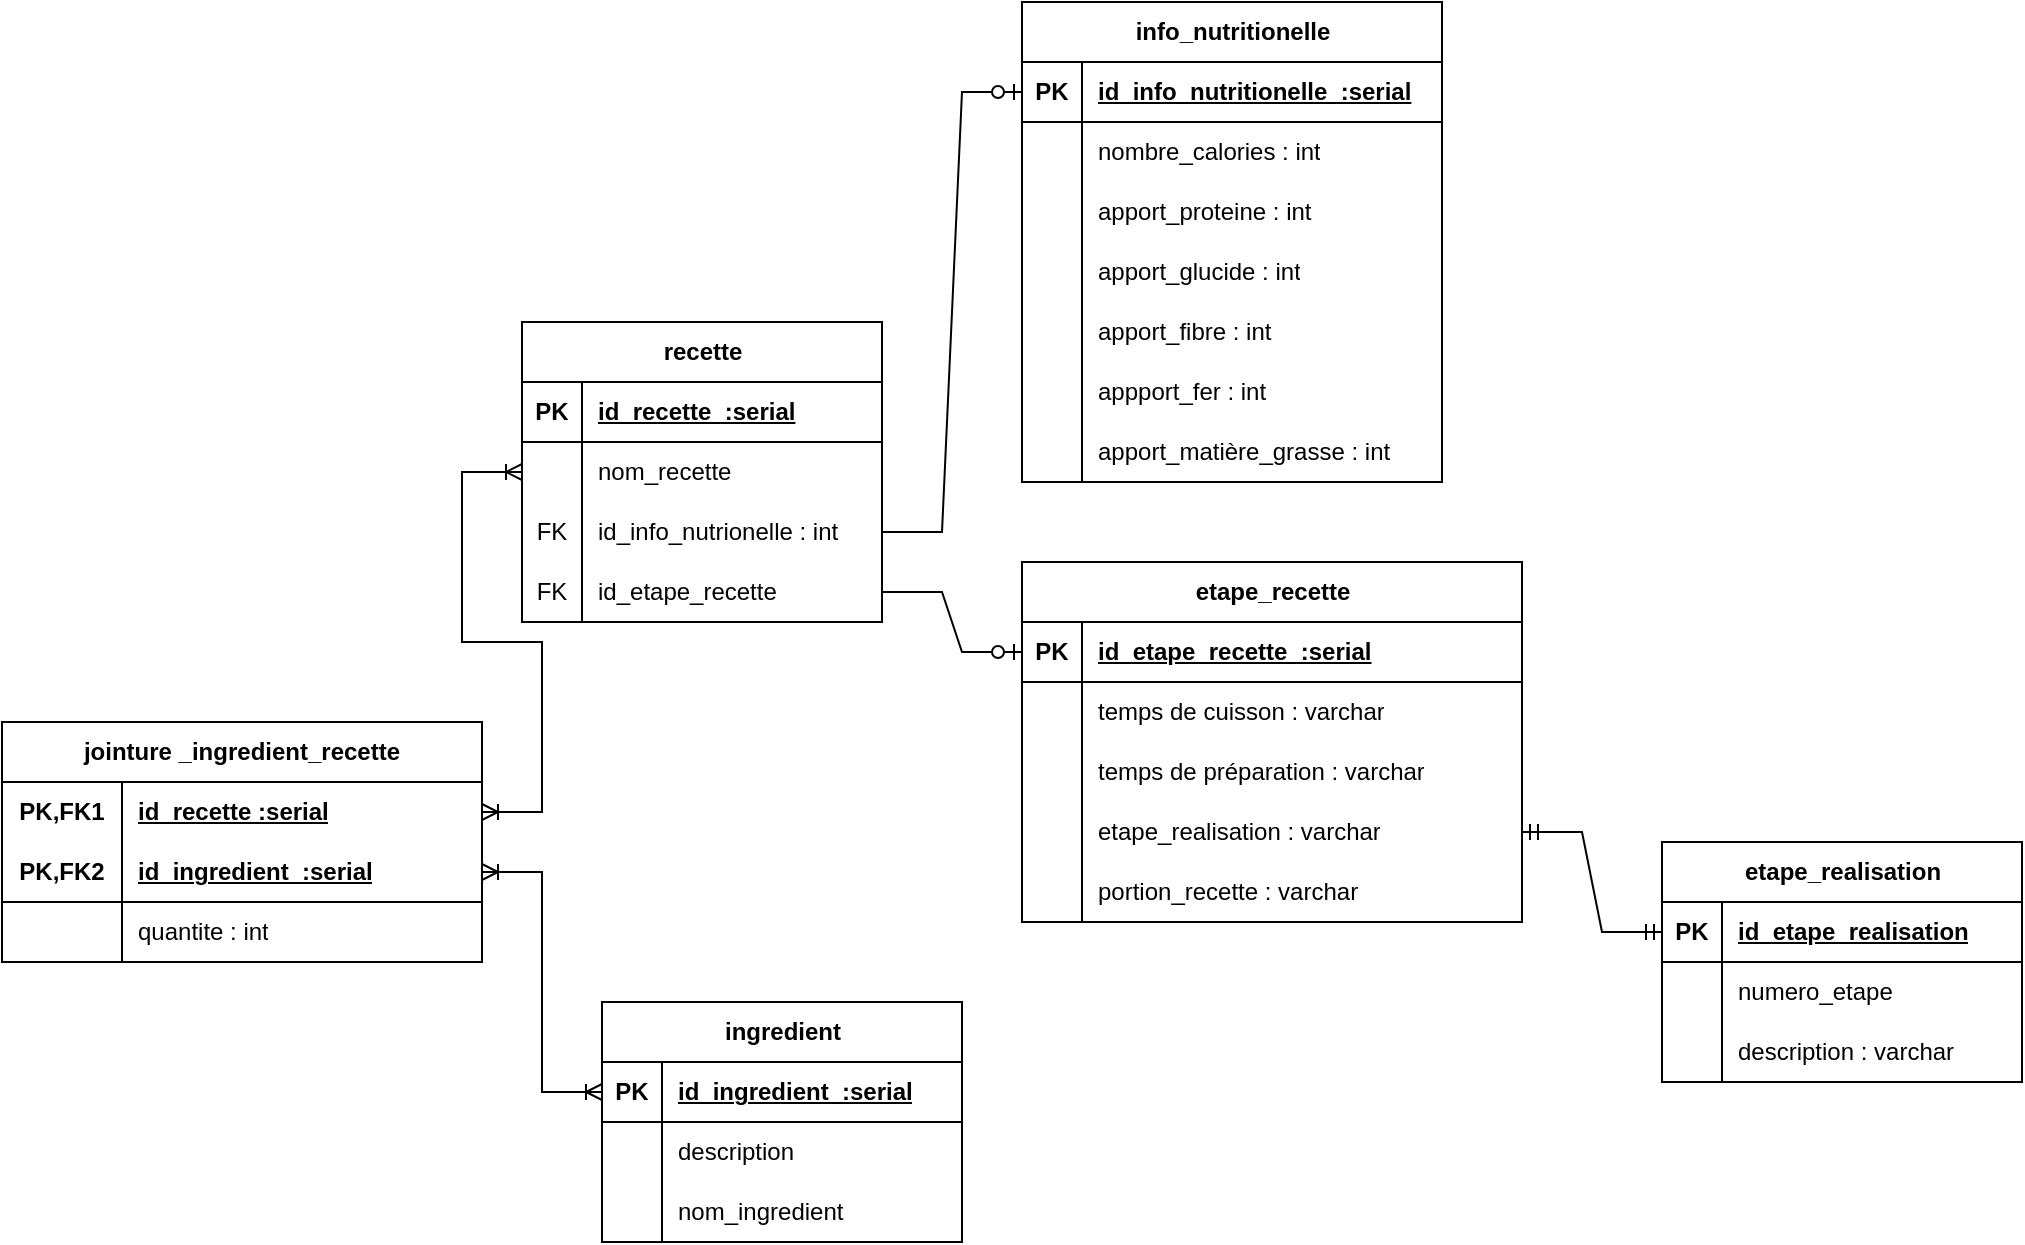 <mxfile version="28.1.2">
  <diagram name="Page-1" id="GXMr-MWppu7x_lRZvztD">
    <mxGraphModel dx="1477" dy="814" grid="1" gridSize="10" guides="1" tooltips="1" connect="1" arrows="1" fold="1" page="1" pageScale="1" pageWidth="827" pageHeight="1169" math="0" shadow="0">
      <root>
        <mxCell id="0" />
        <mxCell id="1" parent="0" />
        <mxCell id="r03oOx5k9p3szPdGt0_0-1" value="recette" style="shape=table;startSize=30;container=1;collapsible=1;childLayout=tableLayout;fixedRows=1;rowLines=0;fontStyle=1;align=center;resizeLast=1;html=1;" parent="1" vertex="1">
          <mxGeometry x="270" y="290" width="180" height="150" as="geometry" />
        </mxCell>
        <mxCell id="r03oOx5k9p3szPdGt0_0-2" value="" style="shape=tableRow;horizontal=0;startSize=0;swimlaneHead=0;swimlaneBody=0;fillColor=none;collapsible=0;dropTarget=0;points=[[0,0.5],[1,0.5]];portConstraint=eastwest;top=0;left=0;right=0;bottom=1;" parent="r03oOx5k9p3szPdGt0_0-1" vertex="1">
          <mxGeometry y="30" width="180" height="30" as="geometry" />
        </mxCell>
        <mxCell id="r03oOx5k9p3szPdGt0_0-3" value="PK" style="shape=partialRectangle;connectable=0;fillColor=none;top=0;left=0;bottom=0;right=0;fontStyle=1;overflow=hidden;whiteSpace=wrap;html=1;" parent="r03oOx5k9p3szPdGt0_0-2" vertex="1">
          <mxGeometry width="30" height="30" as="geometry">
            <mxRectangle width="30" height="30" as="alternateBounds" />
          </mxGeometry>
        </mxCell>
        <mxCell id="r03oOx5k9p3szPdGt0_0-4" value="id_recette&amp;nbsp;&amp;nbsp;:serial" style="shape=partialRectangle;connectable=0;fillColor=none;top=0;left=0;bottom=0;right=0;align=left;spacingLeft=6;fontStyle=5;overflow=hidden;whiteSpace=wrap;html=1;" parent="r03oOx5k9p3szPdGt0_0-2" vertex="1">
          <mxGeometry x="30" width="150" height="30" as="geometry">
            <mxRectangle width="150" height="30" as="alternateBounds" />
          </mxGeometry>
        </mxCell>
        <mxCell id="r03oOx5k9p3szPdGt0_0-5" value="" style="shape=tableRow;horizontal=0;startSize=0;swimlaneHead=0;swimlaneBody=0;fillColor=none;collapsible=0;dropTarget=0;points=[[0,0.5],[1,0.5]];portConstraint=eastwest;top=0;left=0;right=0;bottom=0;" parent="r03oOx5k9p3szPdGt0_0-1" vertex="1">
          <mxGeometry y="60" width="180" height="30" as="geometry" />
        </mxCell>
        <mxCell id="r03oOx5k9p3szPdGt0_0-6" value="" style="shape=partialRectangle;connectable=0;fillColor=none;top=0;left=0;bottom=0;right=0;editable=1;overflow=hidden;whiteSpace=wrap;html=1;" parent="r03oOx5k9p3szPdGt0_0-5" vertex="1">
          <mxGeometry width="30" height="30" as="geometry">
            <mxRectangle width="30" height="30" as="alternateBounds" />
          </mxGeometry>
        </mxCell>
        <mxCell id="r03oOx5k9p3szPdGt0_0-7" value="nom_recette" style="shape=partialRectangle;connectable=0;fillColor=none;top=0;left=0;bottom=0;right=0;align=left;spacingLeft=6;overflow=hidden;whiteSpace=wrap;html=1;" parent="r03oOx5k9p3szPdGt0_0-5" vertex="1">
          <mxGeometry x="30" width="150" height="30" as="geometry">
            <mxRectangle width="150" height="30" as="alternateBounds" />
          </mxGeometry>
        </mxCell>
        <mxCell id="r03oOx5k9p3szPdGt0_0-8" value="" style="shape=tableRow;horizontal=0;startSize=0;swimlaneHead=0;swimlaneBody=0;fillColor=none;collapsible=0;dropTarget=0;points=[[0,0.5],[1,0.5]];portConstraint=eastwest;top=0;left=0;right=0;bottom=0;" parent="r03oOx5k9p3szPdGt0_0-1" vertex="1">
          <mxGeometry y="90" width="180" height="30" as="geometry" />
        </mxCell>
        <mxCell id="r03oOx5k9p3szPdGt0_0-9" value="FK" style="shape=partialRectangle;connectable=0;fillColor=none;top=0;left=0;bottom=0;right=0;editable=1;overflow=hidden;whiteSpace=wrap;html=1;" parent="r03oOx5k9p3szPdGt0_0-8" vertex="1">
          <mxGeometry width="30" height="30" as="geometry">
            <mxRectangle width="30" height="30" as="alternateBounds" />
          </mxGeometry>
        </mxCell>
        <mxCell id="r03oOx5k9p3szPdGt0_0-10" value="id_info_nutrionelle : int" style="shape=partialRectangle;connectable=0;fillColor=none;top=0;left=0;bottom=0;right=0;align=left;spacingLeft=6;overflow=hidden;whiteSpace=wrap;html=1;" parent="r03oOx5k9p3szPdGt0_0-8" vertex="1">
          <mxGeometry x="30" width="150" height="30" as="geometry">
            <mxRectangle width="150" height="30" as="alternateBounds" />
          </mxGeometry>
        </mxCell>
        <mxCell id="r03oOx5k9p3szPdGt0_0-11" value="" style="shape=tableRow;horizontal=0;startSize=0;swimlaneHead=0;swimlaneBody=0;fillColor=none;collapsible=0;dropTarget=0;points=[[0,0.5],[1,0.5]];portConstraint=eastwest;top=0;left=0;right=0;bottom=0;" parent="r03oOx5k9p3szPdGt0_0-1" vertex="1">
          <mxGeometry y="120" width="180" height="30" as="geometry" />
        </mxCell>
        <mxCell id="r03oOx5k9p3szPdGt0_0-12" value="FK" style="shape=partialRectangle;connectable=0;fillColor=none;top=0;left=0;bottom=0;right=0;editable=1;overflow=hidden;whiteSpace=wrap;html=1;" parent="r03oOx5k9p3szPdGt0_0-11" vertex="1">
          <mxGeometry width="30" height="30" as="geometry">
            <mxRectangle width="30" height="30" as="alternateBounds" />
          </mxGeometry>
        </mxCell>
        <mxCell id="r03oOx5k9p3szPdGt0_0-13" value="id_etape_recette" style="shape=partialRectangle;connectable=0;fillColor=none;top=0;left=0;bottom=0;right=0;align=left;spacingLeft=6;overflow=hidden;whiteSpace=wrap;html=1;" parent="r03oOx5k9p3szPdGt0_0-11" vertex="1">
          <mxGeometry x="30" width="150" height="30" as="geometry">
            <mxRectangle width="150" height="30" as="alternateBounds" />
          </mxGeometry>
        </mxCell>
        <mxCell id="r03oOx5k9p3szPdGt0_0-14" value="info_nutritionelle" style="shape=table;startSize=30;container=1;collapsible=1;childLayout=tableLayout;fixedRows=1;rowLines=0;fontStyle=1;align=center;resizeLast=1;html=1;" parent="1" vertex="1">
          <mxGeometry x="520" y="130" width="210" height="240" as="geometry" />
        </mxCell>
        <mxCell id="r03oOx5k9p3szPdGt0_0-15" value="" style="shape=tableRow;horizontal=0;startSize=0;swimlaneHead=0;swimlaneBody=0;fillColor=none;collapsible=0;dropTarget=0;points=[[0,0.5],[1,0.5]];portConstraint=eastwest;top=0;left=0;right=0;bottom=1;" parent="r03oOx5k9p3szPdGt0_0-14" vertex="1">
          <mxGeometry y="30" width="210" height="30" as="geometry" />
        </mxCell>
        <mxCell id="r03oOx5k9p3szPdGt0_0-16" value="PK" style="shape=partialRectangle;connectable=0;fillColor=none;top=0;left=0;bottom=0;right=0;fontStyle=1;overflow=hidden;whiteSpace=wrap;html=1;" parent="r03oOx5k9p3szPdGt0_0-15" vertex="1">
          <mxGeometry width="30" height="30" as="geometry">
            <mxRectangle width="30" height="30" as="alternateBounds" />
          </mxGeometry>
        </mxCell>
        <mxCell id="r03oOx5k9p3szPdGt0_0-17" value="id_info_nutritionelle&amp;nbsp;&amp;nbsp;:serial" style="shape=partialRectangle;connectable=0;fillColor=none;top=0;left=0;bottom=0;right=0;align=left;spacingLeft=6;fontStyle=5;overflow=hidden;whiteSpace=wrap;html=1;" parent="r03oOx5k9p3szPdGt0_0-15" vertex="1">
          <mxGeometry x="30" width="180" height="30" as="geometry">
            <mxRectangle width="180" height="30" as="alternateBounds" />
          </mxGeometry>
        </mxCell>
        <mxCell id="r03oOx5k9p3szPdGt0_0-18" value="" style="shape=tableRow;horizontal=0;startSize=0;swimlaneHead=0;swimlaneBody=0;fillColor=none;collapsible=0;dropTarget=0;points=[[0,0.5],[1,0.5]];portConstraint=eastwest;top=0;left=0;right=0;bottom=0;" parent="r03oOx5k9p3szPdGt0_0-14" vertex="1">
          <mxGeometry y="60" width="210" height="30" as="geometry" />
        </mxCell>
        <mxCell id="r03oOx5k9p3szPdGt0_0-19" value="" style="shape=partialRectangle;connectable=0;fillColor=none;top=0;left=0;bottom=0;right=0;editable=1;overflow=hidden;whiteSpace=wrap;html=1;" parent="r03oOx5k9p3szPdGt0_0-18" vertex="1">
          <mxGeometry width="30" height="30" as="geometry">
            <mxRectangle width="30" height="30" as="alternateBounds" />
          </mxGeometry>
        </mxCell>
        <mxCell id="r03oOx5k9p3szPdGt0_0-20" value="nombre_calories : int" style="shape=partialRectangle;connectable=0;fillColor=none;top=0;left=0;bottom=0;right=0;align=left;spacingLeft=6;overflow=hidden;whiteSpace=wrap;html=1;" parent="r03oOx5k9p3szPdGt0_0-18" vertex="1">
          <mxGeometry x="30" width="180" height="30" as="geometry">
            <mxRectangle width="180" height="30" as="alternateBounds" />
          </mxGeometry>
        </mxCell>
        <mxCell id="r03oOx5k9p3szPdGt0_0-21" value="" style="shape=tableRow;horizontal=0;startSize=0;swimlaneHead=0;swimlaneBody=0;fillColor=none;collapsible=0;dropTarget=0;points=[[0,0.5],[1,0.5]];portConstraint=eastwest;top=0;left=0;right=0;bottom=0;" parent="r03oOx5k9p3szPdGt0_0-14" vertex="1">
          <mxGeometry y="90" width="210" height="30" as="geometry" />
        </mxCell>
        <mxCell id="r03oOx5k9p3szPdGt0_0-22" value="" style="shape=partialRectangle;connectable=0;fillColor=none;top=0;left=0;bottom=0;right=0;editable=1;overflow=hidden;whiteSpace=wrap;html=1;" parent="r03oOx5k9p3szPdGt0_0-21" vertex="1">
          <mxGeometry width="30" height="30" as="geometry">
            <mxRectangle width="30" height="30" as="alternateBounds" />
          </mxGeometry>
        </mxCell>
        <mxCell id="r03oOx5k9p3szPdGt0_0-23" value="apport_proteine : int" style="shape=partialRectangle;connectable=0;fillColor=none;top=0;left=0;bottom=0;right=0;align=left;spacingLeft=6;overflow=hidden;whiteSpace=wrap;html=1;" parent="r03oOx5k9p3szPdGt0_0-21" vertex="1">
          <mxGeometry x="30" width="180" height="30" as="geometry">
            <mxRectangle width="180" height="30" as="alternateBounds" />
          </mxGeometry>
        </mxCell>
        <mxCell id="r03oOx5k9p3szPdGt0_0-24" value="" style="shape=tableRow;horizontal=0;startSize=0;swimlaneHead=0;swimlaneBody=0;fillColor=none;collapsible=0;dropTarget=0;points=[[0,0.5],[1,0.5]];portConstraint=eastwest;top=0;left=0;right=0;bottom=0;" parent="r03oOx5k9p3szPdGt0_0-14" vertex="1">
          <mxGeometry y="120" width="210" height="30" as="geometry" />
        </mxCell>
        <mxCell id="r03oOx5k9p3szPdGt0_0-25" value="" style="shape=partialRectangle;connectable=0;fillColor=none;top=0;left=0;bottom=0;right=0;editable=1;overflow=hidden;whiteSpace=wrap;html=1;" parent="r03oOx5k9p3szPdGt0_0-24" vertex="1">
          <mxGeometry width="30" height="30" as="geometry">
            <mxRectangle width="30" height="30" as="alternateBounds" />
          </mxGeometry>
        </mxCell>
        <mxCell id="r03oOx5k9p3szPdGt0_0-26" value="apport_glucide : int" style="shape=partialRectangle;connectable=0;fillColor=none;top=0;left=0;bottom=0;right=0;align=left;spacingLeft=6;overflow=hidden;whiteSpace=wrap;html=1;" parent="r03oOx5k9p3szPdGt0_0-24" vertex="1">
          <mxGeometry x="30" width="180" height="30" as="geometry">
            <mxRectangle width="180" height="30" as="alternateBounds" />
          </mxGeometry>
        </mxCell>
        <mxCell id="r03oOx5k9p3szPdGt0_0-27" style="shape=tableRow;horizontal=0;startSize=0;swimlaneHead=0;swimlaneBody=0;fillColor=none;collapsible=0;dropTarget=0;points=[[0,0.5],[1,0.5]];portConstraint=eastwest;top=0;left=0;right=0;bottom=0;" parent="r03oOx5k9p3szPdGt0_0-14" vertex="1">
          <mxGeometry y="150" width="210" height="30" as="geometry" />
        </mxCell>
        <mxCell id="r03oOx5k9p3szPdGt0_0-28" style="shape=partialRectangle;connectable=0;fillColor=none;top=0;left=0;bottom=0;right=0;editable=1;overflow=hidden;whiteSpace=wrap;html=1;" parent="r03oOx5k9p3szPdGt0_0-27" vertex="1">
          <mxGeometry width="30" height="30" as="geometry">
            <mxRectangle width="30" height="30" as="alternateBounds" />
          </mxGeometry>
        </mxCell>
        <mxCell id="r03oOx5k9p3szPdGt0_0-29" value="apport_fibre : int" style="shape=partialRectangle;connectable=0;fillColor=none;top=0;left=0;bottom=0;right=0;align=left;spacingLeft=6;overflow=hidden;whiteSpace=wrap;html=1;" parent="r03oOx5k9p3szPdGt0_0-27" vertex="1">
          <mxGeometry x="30" width="180" height="30" as="geometry">
            <mxRectangle width="180" height="30" as="alternateBounds" />
          </mxGeometry>
        </mxCell>
        <mxCell id="r03oOx5k9p3szPdGt0_0-30" style="shape=tableRow;horizontal=0;startSize=0;swimlaneHead=0;swimlaneBody=0;fillColor=none;collapsible=0;dropTarget=0;points=[[0,0.5],[1,0.5]];portConstraint=eastwest;top=0;left=0;right=0;bottom=0;" parent="r03oOx5k9p3szPdGt0_0-14" vertex="1">
          <mxGeometry y="180" width="210" height="30" as="geometry" />
        </mxCell>
        <mxCell id="r03oOx5k9p3szPdGt0_0-31" style="shape=partialRectangle;connectable=0;fillColor=none;top=0;left=0;bottom=0;right=0;editable=1;overflow=hidden;whiteSpace=wrap;html=1;" parent="r03oOx5k9p3szPdGt0_0-30" vertex="1">
          <mxGeometry width="30" height="30" as="geometry">
            <mxRectangle width="30" height="30" as="alternateBounds" />
          </mxGeometry>
        </mxCell>
        <mxCell id="r03oOx5k9p3szPdGt0_0-32" value="appport_fer : int" style="shape=partialRectangle;connectable=0;fillColor=none;top=0;left=0;bottom=0;right=0;align=left;spacingLeft=6;overflow=hidden;whiteSpace=wrap;html=1;" parent="r03oOx5k9p3szPdGt0_0-30" vertex="1">
          <mxGeometry x="30" width="180" height="30" as="geometry">
            <mxRectangle width="180" height="30" as="alternateBounds" />
          </mxGeometry>
        </mxCell>
        <mxCell id="r03oOx5k9p3szPdGt0_0-33" style="shape=tableRow;horizontal=0;startSize=0;swimlaneHead=0;swimlaneBody=0;fillColor=none;collapsible=0;dropTarget=0;points=[[0,0.5],[1,0.5]];portConstraint=eastwest;top=0;left=0;right=0;bottom=0;" parent="r03oOx5k9p3szPdGt0_0-14" vertex="1">
          <mxGeometry y="210" width="210" height="30" as="geometry" />
        </mxCell>
        <mxCell id="r03oOx5k9p3szPdGt0_0-34" style="shape=partialRectangle;connectable=0;fillColor=none;top=0;left=0;bottom=0;right=0;editable=1;overflow=hidden;whiteSpace=wrap;html=1;" parent="r03oOx5k9p3szPdGt0_0-33" vertex="1">
          <mxGeometry width="30" height="30" as="geometry">
            <mxRectangle width="30" height="30" as="alternateBounds" />
          </mxGeometry>
        </mxCell>
        <mxCell id="r03oOx5k9p3szPdGt0_0-35" value="apport_matière_grasse : int" style="shape=partialRectangle;connectable=0;fillColor=none;top=0;left=0;bottom=0;right=0;align=left;spacingLeft=6;overflow=hidden;whiteSpace=wrap;html=1;" parent="r03oOx5k9p3szPdGt0_0-33" vertex="1">
          <mxGeometry x="30" width="180" height="30" as="geometry">
            <mxRectangle width="180" height="30" as="alternateBounds" />
          </mxGeometry>
        </mxCell>
        <mxCell id="r03oOx5k9p3szPdGt0_0-36" value="ingredient" style="shape=table;startSize=30;container=1;collapsible=1;childLayout=tableLayout;fixedRows=1;rowLines=0;fontStyle=1;align=center;resizeLast=1;html=1;" parent="1" vertex="1">
          <mxGeometry x="310" y="630" width="180" height="120" as="geometry" />
        </mxCell>
        <mxCell id="r03oOx5k9p3szPdGt0_0-37" value="" style="shape=tableRow;horizontal=0;startSize=0;swimlaneHead=0;swimlaneBody=0;fillColor=none;collapsible=0;dropTarget=0;points=[[0,0.5],[1,0.5]];portConstraint=eastwest;top=0;left=0;right=0;bottom=1;" parent="r03oOx5k9p3szPdGt0_0-36" vertex="1">
          <mxGeometry y="30" width="180" height="30" as="geometry" />
        </mxCell>
        <mxCell id="r03oOx5k9p3szPdGt0_0-38" value="PK" style="shape=partialRectangle;connectable=0;fillColor=none;top=0;left=0;bottom=0;right=0;fontStyle=1;overflow=hidden;whiteSpace=wrap;html=1;" parent="r03oOx5k9p3szPdGt0_0-37" vertex="1">
          <mxGeometry width="30" height="30" as="geometry">
            <mxRectangle width="30" height="30" as="alternateBounds" />
          </mxGeometry>
        </mxCell>
        <mxCell id="r03oOx5k9p3szPdGt0_0-39" value="id_ingredient&amp;nbsp;&amp;nbsp;:serial" style="shape=partialRectangle;connectable=0;fillColor=none;top=0;left=0;bottom=0;right=0;align=left;spacingLeft=6;fontStyle=5;overflow=hidden;whiteSpace=wrap;html=1;" parent="r03oOx5k9p3szPdGt0_0-37" vertex="1">
          <mxGeometry x="30" width="150" height="30" as="geometry">
            <mxRectangle width="150" height="30" as="alternateBounds" />
          </mxGeometry>
        </mxCell>
        <mxCell id="r03oOx5k9p3szPdGt0_0-43" value="" style="shape=tableRow;horizontal=0;startSize=0;swimlaneHead=0;swimlaneBody=0;fillColor=none;collapsible=0;dropTarget=0;points=[[0,0.5],[1,0.5]];portConstraint=eastwest;top=0;left=0;right=0;bottom=0;" parent="r03oOx5k9p3szPdGt0_0-36" vertex="1">
          <mxGeometry y="60" width="180" height="30" as="geometry" />
        </mxCell>
        <mxCell id="r03oOx5k9p3szPdGt0_0-44" value="" style="shape=partialRectangle;connectable=0;fillColor=none;top=0;left=0;bottom=0;right=0;editable=1;overflow=hidden;whiteSpace=wrap;html=1;" parent="r03oOx5k9p3szPdGt0_0-43" vertex="1">
          <mxGeometry width="30" height="30" as="geometry">
            <mxRectangle width="30" height="30" as="alternateBounds" />
          </mxGeometry>
        </mxCell>
        <mxCell id="r03oOx5k9p3szPdGt0_0-45" value="description" style="shape=partialRectangle;connectable=0;fillColor=none;top=0;left=0;bottom=0;right=0;align=left;spacingLeft=6;overflow=hidden;whiteSpace=wrap;html=1;" parent="r03oOx5k9p3szPdGt0_0-43" vertex="1">
          <mxGeometry x="30" width="150" height="30" as="geometry">
            <mxRectangle width="150" height="30" as="alternateBounds" />
          </mxGeometry>
        </mxCell>
        <mxCell id="r03oOx5k9p3szPdGt0_0-46" value="" style="shape=tableRow;horizontal=0;startSize=0;swimlaneHead=0;swimlaneBody=0;fillColor=none;collapsible=0;dropTarget=0;points=[[0,0.5],[1,0.5]];portConstraint=eastwest;top=0;left=0;right=0;bottom=0;" parent="r03oOx5k9p3szPdGt0_0-36" vertex="1">
          <mxGeometry y="90" width="180" height="30" as="geometry" />
        </mxCell>
        <mxCell id="r03oOx5k9p3szPdGt0_0-47" value="" style="shape=partialRectangle;connectable=0;fillColor=none;top=0;left=0;bottom=0;right=0;editable=1;overflow=hidden;whiteSpace=wrap;html=1;" parent="r03oOx5k9p3szPdGt0_0-46" vertex="1">
          <mxGeometry width="30" height="30" as="geometry">
            <mxRectangle width="30" height="30" as="alternateBounds" />
          </mxGeometry>
        </mxCell>
        <mxCell id="r03oOx5k9p3szPdGt0_0-48" value="nom_ingredient" style="shape=partialRectangle;connectable=0;fillColor=none;top=0;left=0;bottom=0;right=0;align=left;spacingLeft=6;overflow=hidden;whiteSpace=wrap;html=1;" parent="r03oOx5k9p3szPdGt0_0-46" vertex="1">
          <mxGeometry x="30" width="150" height="30" as="geometry">
            <mxRectangle width="150" height="30" as="alternateBounds" />
          </mxGeometry>
        </mxCell>
        <mxCell id="r03oOx5k9p3szPdGt0_0-52" value="etape_recette" style="shape=table;startSize=30;container=1;collapsible=1;childLayout=tableLayout;fixedRows=1;rowLines=0;fontStyle=1;align=center;resizeLast=1;html=1;" parent="1" vertex="1">
          <mxGeometry x="520" y="410" width="250" height="180" as="geometry" />
        </mxCell>
        <mxCell id="r03oOx5k9p3szPdGt0_0-53" value="" style="shape=tableRow;horizontal=0;startSize=0;swimlaneHead=0;swimlaneBody=0;fillColor=none;collapsible=0;dropTarget=0;points=[[0,0.5],[1,0.5]];portConstraint=eastwest;top=0;left=0;right=0;bottom=1;" parent="r03oOx5k9p3szPdGt0_0-52" vertex="1">
          <mxGeometry y="30" width="250" height="30" as="geometry" />
        </mxCell>
        <mxCell id="r03oOx5k9p3szPdGt0_0-54" value="PK" style="shape=partialRectangle;connectable=0;fillColor=none;top=0;left=0;bottom=0;right=0;fontStyle=1;overflow=hidden;whiteSpace=wrap;html=1;" parent="r03oOx5k9p3szPdGt0_0-53" vertex="1">
          <mxGeometry width="30" height="30" as="geometry">
            <mxRectangle width="30" height="30" as="alternateBounds" />
          </mxGeometry>
        </mxCell>
        <mxCell id="r03oOx5k9p3szPdGt0_0-55" value="id_etape_recette&amp;nbsp;&amp;nbsp;:serial" style="shape=partialRectangle;connectable=0;fillColor=none;top=0;left=0;bottom=0;right=0;align=left;spacingLeft=6;fontStyle=5;overflow=hidden;whiteSpace=wrap;html=1;" parent="r03oOx5k9p3szPdGt0_0-53" vertex="1">
          <mxGeometry x="30" width="220" height="30" as="geometry">
            <mxRectangle width="220" height="30" as="alternateBounds" />
          </mxGeometry>
        </mxCell>
        <mxCell id="r03oOx5k9p3szPdGt0_0-59" value="" style="shape=tableRow;horizontal=0;startSize=0;swimlaneHead=0;swimlaneBody=0;fillColor=none;collapsible=0;dropTarget=0;points=[[0,0.5],[1,0.5]];portConstraint=eastwest;top=0;left=0;right=0;bottom=0;" parent="r03oOx5k9p3szPdGt0_0-52" vertex="1">
          <mxGeometry y="60" width="250" height="30" as="geometry" />
        </mxCell>
        <mxCell id="r03oOx5k9p3szPdGt0_0-60" value="" style="shape=partialRectangle;connectable=0;fillColor=none;top=0;left=0;bottom=0;right=0;editable=1;overflow=hidden;whiteSpace=wrap;html=1;" parent="r03oOx5k9p3szPdGt0_0-59" vertex="1">
          <mxGeometry width="30" height="30" as="geometry">
            <mxRectangle width="30" height="30" as="alternateBounds" />
          </mxGeometry>
        </mxCell>
        <mxCell id="r03oOx5k9p3szPdGt0_0-61" value="temps de cuisson : varchar" style="shape=partialRectangle;connectable=0;fillColor=none;top=0;left=0;bottom=0;right=0;align=left;spacingLeft=6;overflow=hidden;whiteSpace=wrap;html=1;" parent="r03oOx5k9p3szPdGt0_0-59" vertex="1">
          <mxGeometry x="30" width="220" height="30" as="geometry">
            <mxRectangle width="220" height="30" as="alternateBounds" />
          </mxGeometry>
        </mxCell>
        <mxCell id="r03oOx5k9p3szPdGt0_0-77" style="shape=tableRow;horizontal=0;startSize=0;swimlaneHead=0;swimlaneBody=0;fillColor=none;collapsible=0;dropTarget=0;points=[[0,0.5],[1,0.5]];portConstraint=eastwest;top=0;left=0;right=0;bottom=0;" parent="r03oOx5k9p3szPdGt0_0-52" vertex="1">
          <mxGeometry y="90" width="250" height="30" as="geometry" />
        </mxCell>
        <mxCell id="r03oOx5k9p3szPdGt0_0-78" style="shape=partialRectangle;connectable=0;fillColor=none;top=0;left=0;bottom=0;right=0;editable=1;overflow=hidden;whiteSpace=wrap;html=1;" parent="r03oOx5k9p3szPdGt0_0-77" vertex="1">
          <mxGeometry width="30" height="30" as="geometry">
            <mxRectangle width="30" height="30" as="alternateBounds" />
          </mxGeometry>
        </mxCell>
        <mxCell id="r03oOx5k9p3szPdGt0_0-79" value="temps de préparation : varchar" style="shape=partialRectangle;connectable=0;fillColor=none;top=0;left=0;bottom=0;right=0;align=left;spacingLeft=6;overflow=hidden;whiteSpace=wrap;html=1;" parent="r03oOx5k9p3szPdGt0_0-77" vertex="1">
          <mxGeometry x="30" width="220" height="30" as="geometry">
            <mxRectangle width="220" height="30" as="alternateBounds" />
          </mxGeometry>
        </mxCell>
        <mxCell id="r03oOx5k9p3szPdGt0_0-62" value="" style="shape=tableRow;horizontal=0;startSize=0;swimlaneHead=0;swimlaneBody=0;fillColor=none;collapsible=0;dropTarget=0;points=[[0,0.5],[1,0.5]];portConstraint=eastwest;top=0;left=0;right=0;bottom=0;" parent="r03oOx5k9p3szPdGt0_0-52" vertex="1">
          <mxGeometry y="120" width="250" height="30" as="geometry" />
        </mxCell>
        <mxCell id="r03oOx5k9p3szPdGt0_0-63" value="" style="shape=partialRectangle;connectable=0;fillColor=none;top=0;left=0;bottom=0;right=0;editable=1;overflow=hidden;whiteSpace=wrap;html=1;" parent="r03oOx5k9p3szPdGt0_0-62" vertex="1">
          <mxGeometry width="30" height="30" as="geometry">
            <mxRectangle width="30" height="30" as="alternateBounds" />
          </mxGeometry>
        </mxCell>
        <mxCell id="r03oOx5k9p3szPdGt0_0-64" value="etape_realisation : varchar" style="shape=partialRectangle;connectable=0;fillColor=none;top=0;left=0;bottom=0;right=0;align=left;spacingLeft=6;overflow=hidden;whiteSpace=wrap;html=1;" parent="r03oOx5k9p3szPdGt0_0-62" vertex="1">
          <mxGeometry x="30" width="220" height="30" as="geometry">
            <mxRectangle width="220" height="30" as="alternateBounds" />
          </mxGeometry>
        </mxCell>
        <mxCell id="r03oOx5k9p3szPdGt0_0-74" style="shape=tableRow;horizontal=0;startSize=0;swimlaneHead=0;swimlaneBody=0;fillColor=none;collapsible=0;dropTarget=0;points=[[0,0.5],[1,0.5]];portConstraint=eastwest;top=0;left=0;right=0;bottom=0;" parent="r03oOx5k9p3szPdGt0_0-52" vertex="1">
          <mxGeometry y="150" width="250" height="30" as="geometry" />
        </mxCell>
        <mxCell id="r03oOx5k9p3szPdGt0_0-75" style="shape=partialRectangle;connectable=0;fillColor=none;top=0;left=0;bottom=0;right=0;editable=1;overflow=hidden;whiteSpace=wrap;html=1;" parent="r03oOx5k9p3szPdGt0_0-74" vertex="1">
          <mxGeometry width="30" height="30" as="geometry">
            <mxRectangle width="30" height="30" as="alternateBounds" />
          </mxGeometry>
        </mxCell>
        <mxCell id="r03oOx5k9p3szPdGt0_0-76" value="portion_recette : varchar" style="shape=partialRectangle;connectable=0;fillColor=none;top=0;left=0;bottom=0;right=0;align=left;spacingLeft=6;overflow=hidden;whiteSpace=wrap;html=1;" parent="r03oOx5k9p3szPdGt0_0-74" vertex="1">
          <mxGeometry x="30" width="220" height="30" as="geometry">
            <mxRectangle width="220" height="30" as="alternateBounds" />
          </mxGeometry>
        </mxCell>
        <mxCell id="r03oOx5k9p3szPdGt0_0-69" value="" style="edgeStyle=entityRelationEdgeStyle;fontSize=12;html=1;endArrow=ERzeroToOne;endFill=1;rounded=0;entryX=0;entryY=0.5;entryDx=0;entryDy=0;exitX=1;exitY=0.5;exitDx=0;exitDy=0;" parent="1" source="r03oOx5k9p3szPdGt0_0-8" target="r03oOx5k9p3szPdGt0_0-15" edge="1">
          <mxGeometry width="100" height="100" relative="1" as="geometry">
            <mxPoint x="280" y="370" as="sourcePoint" />
            <mxPoint x="380" y="270" as="targetPoint" />
          </mxGeometry>
        </mxCell>
        <mxCell id="r03oOx5k9p3szPdGt0_0-70" value="" style="edgeStyle=entityRelationEdgeStyle;fontSize=12;html=1;endArrow=ERzeroToOne;endFill=1;rounded=0;exitX=1;exitY=0.5;exitDx=0;exitDy=0;entryX=0;entryY=0.5;entryDx=0;entryDy=0;" parent="1" source="r03oOx5k9p3szPdGt0_0-11" target="r03oOx5k9p3szPdGt0_0-53" edge="1">
          <mxGeometry width="100" height="100" relative="1" as="geometry">
            <mxPoint x="280" y="420" as="sourcePoint" />
            <mxPoint x="380" y="320" as="targetPoint" />
          </mxGeometry>
        </mxCell>
        <mxCell id="r03oOx5k9p3szPdGt0_0-97" value="" style="edgeStyle=entityRelationEdgeStyle;fontSize=12;html=1;endArrow=ERoneToMany;startArrow=ERoneToMany;rounded=0;entryX=0;entryY=0.5;entryDx=0;entryDy=0;exitX=1;exitY=0.5;exitDx=0;exitDy=0;" parent="1" source="r03oOx5k9p3szPdGt0_0-81" target="r03oOx5k9p3szPdGt0_0-5" edge="1">
          <mxGeometry width="100" height="100" relative="1" as="geometry">
            <mxPoint x="10" y="510" as="sourcePoint" />
            <mxPoint x="110" y="410" as="targetPoint" />
          </mxGeometry>
        </mxCell>
        <mxCell id="i43JTndxd54BGI7BRvO8-1" value="" style="edgeStyle=entityRelationEdgeStyle;fontSize=12;html=1;endArrow=ERoneToMany;startArrow=ERoneToMany;rounded=0;entryX=1;entryY=0.5;entryDx=0;entryDy=0;exitX=0;exitY=0.5;exitDx=0;exitDy=0;" parent="1" source="r03oOx5k9p3szPdGt0_0-37" target="r03oOx5k9p3szPdGt0_0-84" edge="1">
          <mxGeometry width="100" height="100" relative="1" as="geometry">
            <mxPoint x="290" y="685" as="sourcePoint" />
            <mxPoint x="270" y="365" as="targetPoint" />
          </mxGeometry>
        </mxCell>
        <mxCell id="r03oOx5k9p3szPdGt0_0-80" value="jointure _ingredient_recette" style="shape=table;startSize=30;container=1;collapsible=1;childLayout=tableLayout;fixedRows=1;rowLines=0;fontStyle=1;align=center;resizeLast=1;html=1;whiteSpace=wrap;" parent="1" vertex="1">
          <mxGeometry x="10" y="490" width="240" height="120" as="geometry" />
        </mxCell>
        <mxCell id="r03oOx5k9p3szPdGt0_0-81" value="" style="shape=tableRow;horizontal=0;startSize=0;swimlaneHead=0;swimlaneBody=0;fillColor=none;collapsible=0;dropTarget=0;points=[[0,0.5],[1,0.5]];portConstraint=eastwest;top=0;left=0;right=0;bottom=0;html=1;" parent="r03oOx5k9p3szPdGt0_0-80" vertex="1">
          <mxGeometry y="30" width="240" height="30" as="geometry" />
        </mxCell>
        <mxCell id="r03oOx5k9p3szPdGt0_0-82" value="PK,FK1" style="shape=partialRectangle;connectable=0;fillColor=none;top=0;left=0;bottom=0;right=0;fontStyle=1;overflow=hidden;html=1;whiteSpace=wrap;" parent="r03oOx5k9p3szPdGt0_0-81" vertex="1">
          <mxGeometry width="60" height="30" as="geometry">
            <mxRectangle width="60" height="30" as="alternateBounds" />
          </mxGeometry>
        </mxCell>
        <mxCell id="r03oOx5k9p3szPdGt0_0-83" value="id_recette :serial" style="shape=partialRectangle;connectable=0;fillColor=none;top=0;left=0;bottom=0;right=0;align=left;spacingLeft=6;fontStyle=5;overflow=hidden;html=1;whiteSpace=wrap;" parent="r03oOx5k9p3szPdGt0_0-81" vertex="1">
          <mxGeometry x="60" width="180" height="30" as="geometry">
            <mxRectangle width="180" height="30" as="alternateBounds" />
          </mxGeometry>
        </mxCell>
        <mxCell id="r03oOx5k9p3szPdGt0_0-84" value="" style="shape=tableRow;horizontal=0;startSize=0;swimlaneHead=0;swimlaneBody=0;fillColor=none;collapsible=0;dropTarget=0;points=[[0,0.5],[1,0.5]];portConstraint=eastwest;top=0;left=0;right=0;bottom=1;html=1;" parent="r03oOx5k9p3szPdGt0_0-80" vertex="1">
          <mxGeometry y="60" width="240" height="30" as="geometry" />
        </mxCell>
        <mxCell id="r03oOx5k9p3szPdGt0_0-85" value="PK,FK2" style="shape=partialRectangle;connectable=0;fillColor=none;top=0;left=0;bottom=0;right=0;fontStyle=1;overflow=hidden;html=1;whiteSpace=wrap;" parent="r03oOx5k9p3szPdGt0_0-84" vertex="1">
          <mxGeometry width="60" height="30" as="geometry">
            <mxRectangle width="60" height="30" as="alternateBounds" />
          </mxGeometry>
        </mxCell>
        <mxCell id="r03oOx5k9p3szPdGt0_0-86" value="id_ingredient&amp;nbsp;&amp;nbsp;:serial" style="shape=partialRectangle;connectable=0;fillColor=none;top=0;left=0;bottom=0;right=0;align=left;spacingLeft=6;fontStyle=5;overflow=hidden;html=1;whiteSpace=wrap;" parent="r03oOx5k9p3szPdGt0_0-84" vertex="1">
          <mxGeometry x="60" width="180" height="30" as="geometry">
            <mxRectangle width="180" height="30" as="alternateBounds" />
          </mxGeometry>
        </mxCell>
        <mxCell id="r03oOx5k9p3szPdGt0_0-87" value="" style="shape=tableRow;horizontal=0;startSize=0;swimlaneHead=0;swimlaneBody=0;fillColor=none;collapsible=0;dropTarget=0;points=[[0,0.5],[1,0.5]];portConstraint=eastwest;top=0;left=0;right=0;bottom=0;html=1;" parent="r03oOx5k9p3szPdGt0_0-80" vertex="1">
          <mxGeometry y="90" width="240" height="30" as="geometry" />
        </mxCell>
        <mxCell id="r03oOx5k9p3szPdGt0_0-88" value="" style="shape=partialRectangle;connectable=0;fillColor=none;top=0;left=0;bottom=0;right=0;editable=1;overflow=hidden;html=1;whiteSpace=wrap;" parent="r03oOx5k9p3szPdGt0_0-87" vertex="1">
          <mxGeometry width="60" height="30" as="geometry">
            <mxRectangle width="60" height="30" as="alternateBounds" />
          </mxGeometry>
        </mxCell>
        <mxCell id="r03oOx5k9p3szPdGt0_0-89" value="quantite : int" style="shape=partialRectangle;connectable=0;fillColor=none;top=0;left=0;bottom=0;right=0;align=left;spacingLeft=6;overflow=hidden;html=1;whiteSpace=wrap;" parent="r03oOx5k9p3szPdGt0_0-87" vertex="1">
          <mxGeometry x="60" width="180" height="30" as="geometry">
            <mxRectangle width="180" height="30" as="alternateBounds" />
          </mxGeometry>
        </mxCell>
        <mxCell id="NaGXMFp31T1km5Vc4FCf-1" value="etape_realisation" style="shape=table;startSize=30;container=1;collapsible=1;childLayout=tableLayout;fixedRows=1;rowLines=0;fontStyle=1;align=center;resizeLast=1;html=1;" vertex="1" parent="1">
          <mxGeometry x="840" y="550" width="180" height="120" as="geometry" />
        </mxCell>
        <mxCell id="NaGXMFp31T1km5Vc4FCf-2" value="" style="shape=tableRow;horizontal=0;startSize=0;swimlaneHead=0;swimlaneBody=0;fillColor=none;collapsible=0;dropTarget=0;points=[[0,0.5],[1,0.5]];portConstraint=eastwest;top=0;left=0;right=0;bottom=1;" vertex="1" parent="NaGXMFp31T1km5Vc4FCf-1">
          <mxGeometry y="30" width="180" height="30" as="geometry" />
        </mxCell>
        <mxCell id="NaGXMFp31T1km5Vc4FCf-3" value="PK" style="shape=partialRectangle;connectable=0;fillColor=none;top=0;left=0;bottom=0;right=0;fontStyle=1;overflow=hidden;whiteSpace=wrap;html=1;" vertex="1" parent="NaGXMFp31T1km5Vc4FCf-2">
          <mxGeometry width="30" height="30" as="geometry">
            <mxRectangle width="30" height="30" as="alternateBounds" />
          </mxGeometry>
        </mxCell>
        <mxCell id="NaGXMFp31T1km5Vc4FCf-4" value="id_etape_realisation" style="shape=partialRectangle;connectable=0;fillColor=none;top=0;left=0;bottom=0;right=0;align=left;spacingLeft=6;fontStyle=5;overflow=hidden;whiteSpace=wrap;html=1;" vertex="1" parent="NaGXMFp31T1km5Vc4FCf-2">
          <mxGeometry x="30" width="150" height="30" as="geometry">
            <mxRectangle width="150" height="30" as="alternateBounds" />
          </mxGeometry>
        </mxCell>
        <mxCell id="NaGXMFp31T1km5Vc4FCf-5" value="" style="shape=tableRow;horizontal=0;startSize=0;swimlaneHead=0;swimlaneBody=0;fillColor=none;collapsible=0;dropTarget=0;points=[[0,0.5],[1,0.5]];portConstraint=eastwest;top=0;left=0;right=0;bottom=0;" vertex="1" parent="NaGXMFp31T1km5Vc4FCf-1">
          <mxGeometry y="60" width="180" height="30" as="geometry" />
        </mxCell>
        <mxCell id="NaGXMFp31T1km5Vc4FCf-6" value="" style="shape=partialRectangle;connectable=0;fillColor=none;top=0;left=0;bottom=0;right=0;editable=1;overflow=hidden;whiteSpace=wrap;html=1;" vertex="1" parent="NaGXMFp31T1km5Vc4FCf-5">
          <mxGeometry width="30" height="30" as="geometry">
            <mxRectangle width="30" height="30" as="alternateBounds" />
          </mxGeometry>
        </mxCell>
        <mxCell id="NaGXMFp31T1km5Vc4FCf-7" value="numero_etape" style="shape=partialRectangle;connectable=0;fillColor=none;top=0;left=0;bottom=0;right=0;align=left;spacingLeft=6;overflow=hidden;whiteSpace=wrap;html=1;" vertex="1" parent="NaGXMFp31T1km5Vc4FCf-5">
          <mxGeometry x="30" width="150" height="30" as="geometry">
            <mxRectangle width="150" height="30" as="alternateBounds" />
          </mxGeometry>
        </mxCell>
        <mxCell id="NaGXMFp31T1km5Vc4FCf-8" value="" style="shape=tableRow;horizontal=0;startSize=0;swimlaneHead=0;swimlaneBody=0;fillColor=none;collapsible=0;dropTarget=0;points=[[0,0.5],[1,0.5]];portConstraint=eastwest;top=0;left=0;right=0;bottom=0;" vertex="1" parent="NaGXMFp31T1km5Vc4FCf-1">
          <mxGeometry y="90" width="180" height="30" as="geometry" />
        </mxCell>
        <mxCell id="NaGXMFp31T1km5Vc4FCf-9" value="" style="shape=partialRectangle;connectable=0;fillColor=none;top=0;left=0;bottom=0;right=0;editable=1;overflow=hidden;whiteSpace=wrap;html=1;" vertex="1" parent="NaGXMFp31T1km5Vc4FCf-8">
          <mxGeometry width="30" height="30" as="geometry">
            <mxRectangle width="30" height="30" as="alternateBounds" />
          </mxGeometry>
        </mxCell>
        <mxCell id="NaGXMFp31T1km5Vc4FCf-10" value="description : varchar" style="shape=partialRectangle;connectable=0;fillColor=none;top=0;left=0;bottom=0;right=0;align=left;spacingLeft=6;overflow=hidden;whiteSpace=wrap;html=1;" vertex="1" parent="NaGXMFp31T1km5Vc4FCf-8">
          <mxGeometry x="30" width="150" height="30" as="geometry">
            <mxRectangle width="150" height="30" as="alternateBounds" />
          </mxGeometry>
        </mxCell>
        <mxCell id="NaGXMFp31T1km5Vc4FCf-14" value="" style="edgeStyle=entityRelationEdgeStyle;fontSize=12;html=1;endArrow=ERmandOne;startArrow=ERmandOne;rounded=0;entryX=0;entryY=0.5;entryDx=0;entryDy=0;exitX=1;exitY=0.5;exitDx=0;exitDy=0;" edge="1" parent="1" source="r03oOx5k9p3szPdGt0_0-62" target="NaGXMFp31T1km5Vc4FCf-2">
          <mxGeometry width="100" height="100" relative="1" as="geometry">
            <mxPoint x="250" y="610" as="sourcePoint" />
            <mxPoint x="350" y="510" as="targetPoint" />
          </mxGeometry>
        </mxCell>
      </root>
    </mxGraphModel>
  </diagram>
</mxfile>
